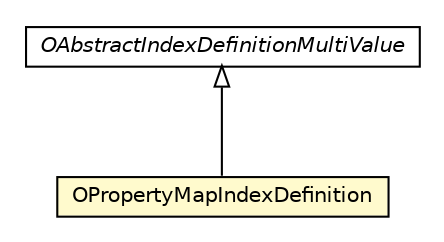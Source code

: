 #!/usr/local/bin/dot
#
# Class diagram 
# Generated by UMLGraph version R5_6-24-gf6e263 (http://www.umlgraph.org/)
#

digraph G {
	edge [fontname="Helvetica",fontsize=10,labelfontname="Helvetica",labelfontsize=10];
	node [fontname="Helvetica",fontsize=10,shape=plaintext];
	nodesep=0.25;
	ranksep=0.5;
	// com.orientechnologies.orient.core.index.OPropertyMapIndexDefinition
	c5279120 [label=<<table title="com.orientechnologies.orient.core.index.OPropertyMapIndexDefinition" border="0" cellborder="1" cellspacing="0" cellpadding="2" port="p" bgcolor="lemonChiffon" href="./OPropertyMapIndexDefinition.html">
		<tr><td><table border="0" cellspacing="0" cellpadding="1">
<tr><td align="center" balign="center"> OPropertyMapIndexDefinition </td></tr>
		</table></td></tr>
		</table>>, URL="./OPropertyMapIndexDefinition.html", fontname="Helvetica", fontcolor="black", fontsize=10.0];
	// com.orientechnologies.orient.core.index.OAbstractIndexDefinitionMultiValue
	c5279153 [label=<<table title="com.orientechnologies.orient.core.index.OAbstractIndexDefinitionMultiValue" border="0" cellborder="1" cellspacing="0" cellpadding="2" port="p" href="./OAbstractIndexDefinitionMultiValue.html">
		<tr><td><table border="0" cellspacing="0" cellpadding="1">
<tr><td align="center" balign="center"><font face="Helvetica-Oblique"> OAbstractIndexDefinitionMultiValue </font></td></tr>
		</table></td></tr>
		</table>>, URL="./OAbstractIndexDefinitionMultiValue.html", fontname="Helvetica", fontcolor="black", fontsize=10.0];
	//com.orientechnologies.orient.core.index.OPropertyMapIndexDefinition extends com.orientechnologies.orient.core.index.OAbstractIndexDefinitionMultiValue
	c5279153:p -> c5279120:p [dir=back,arrowtail=empty];
}

